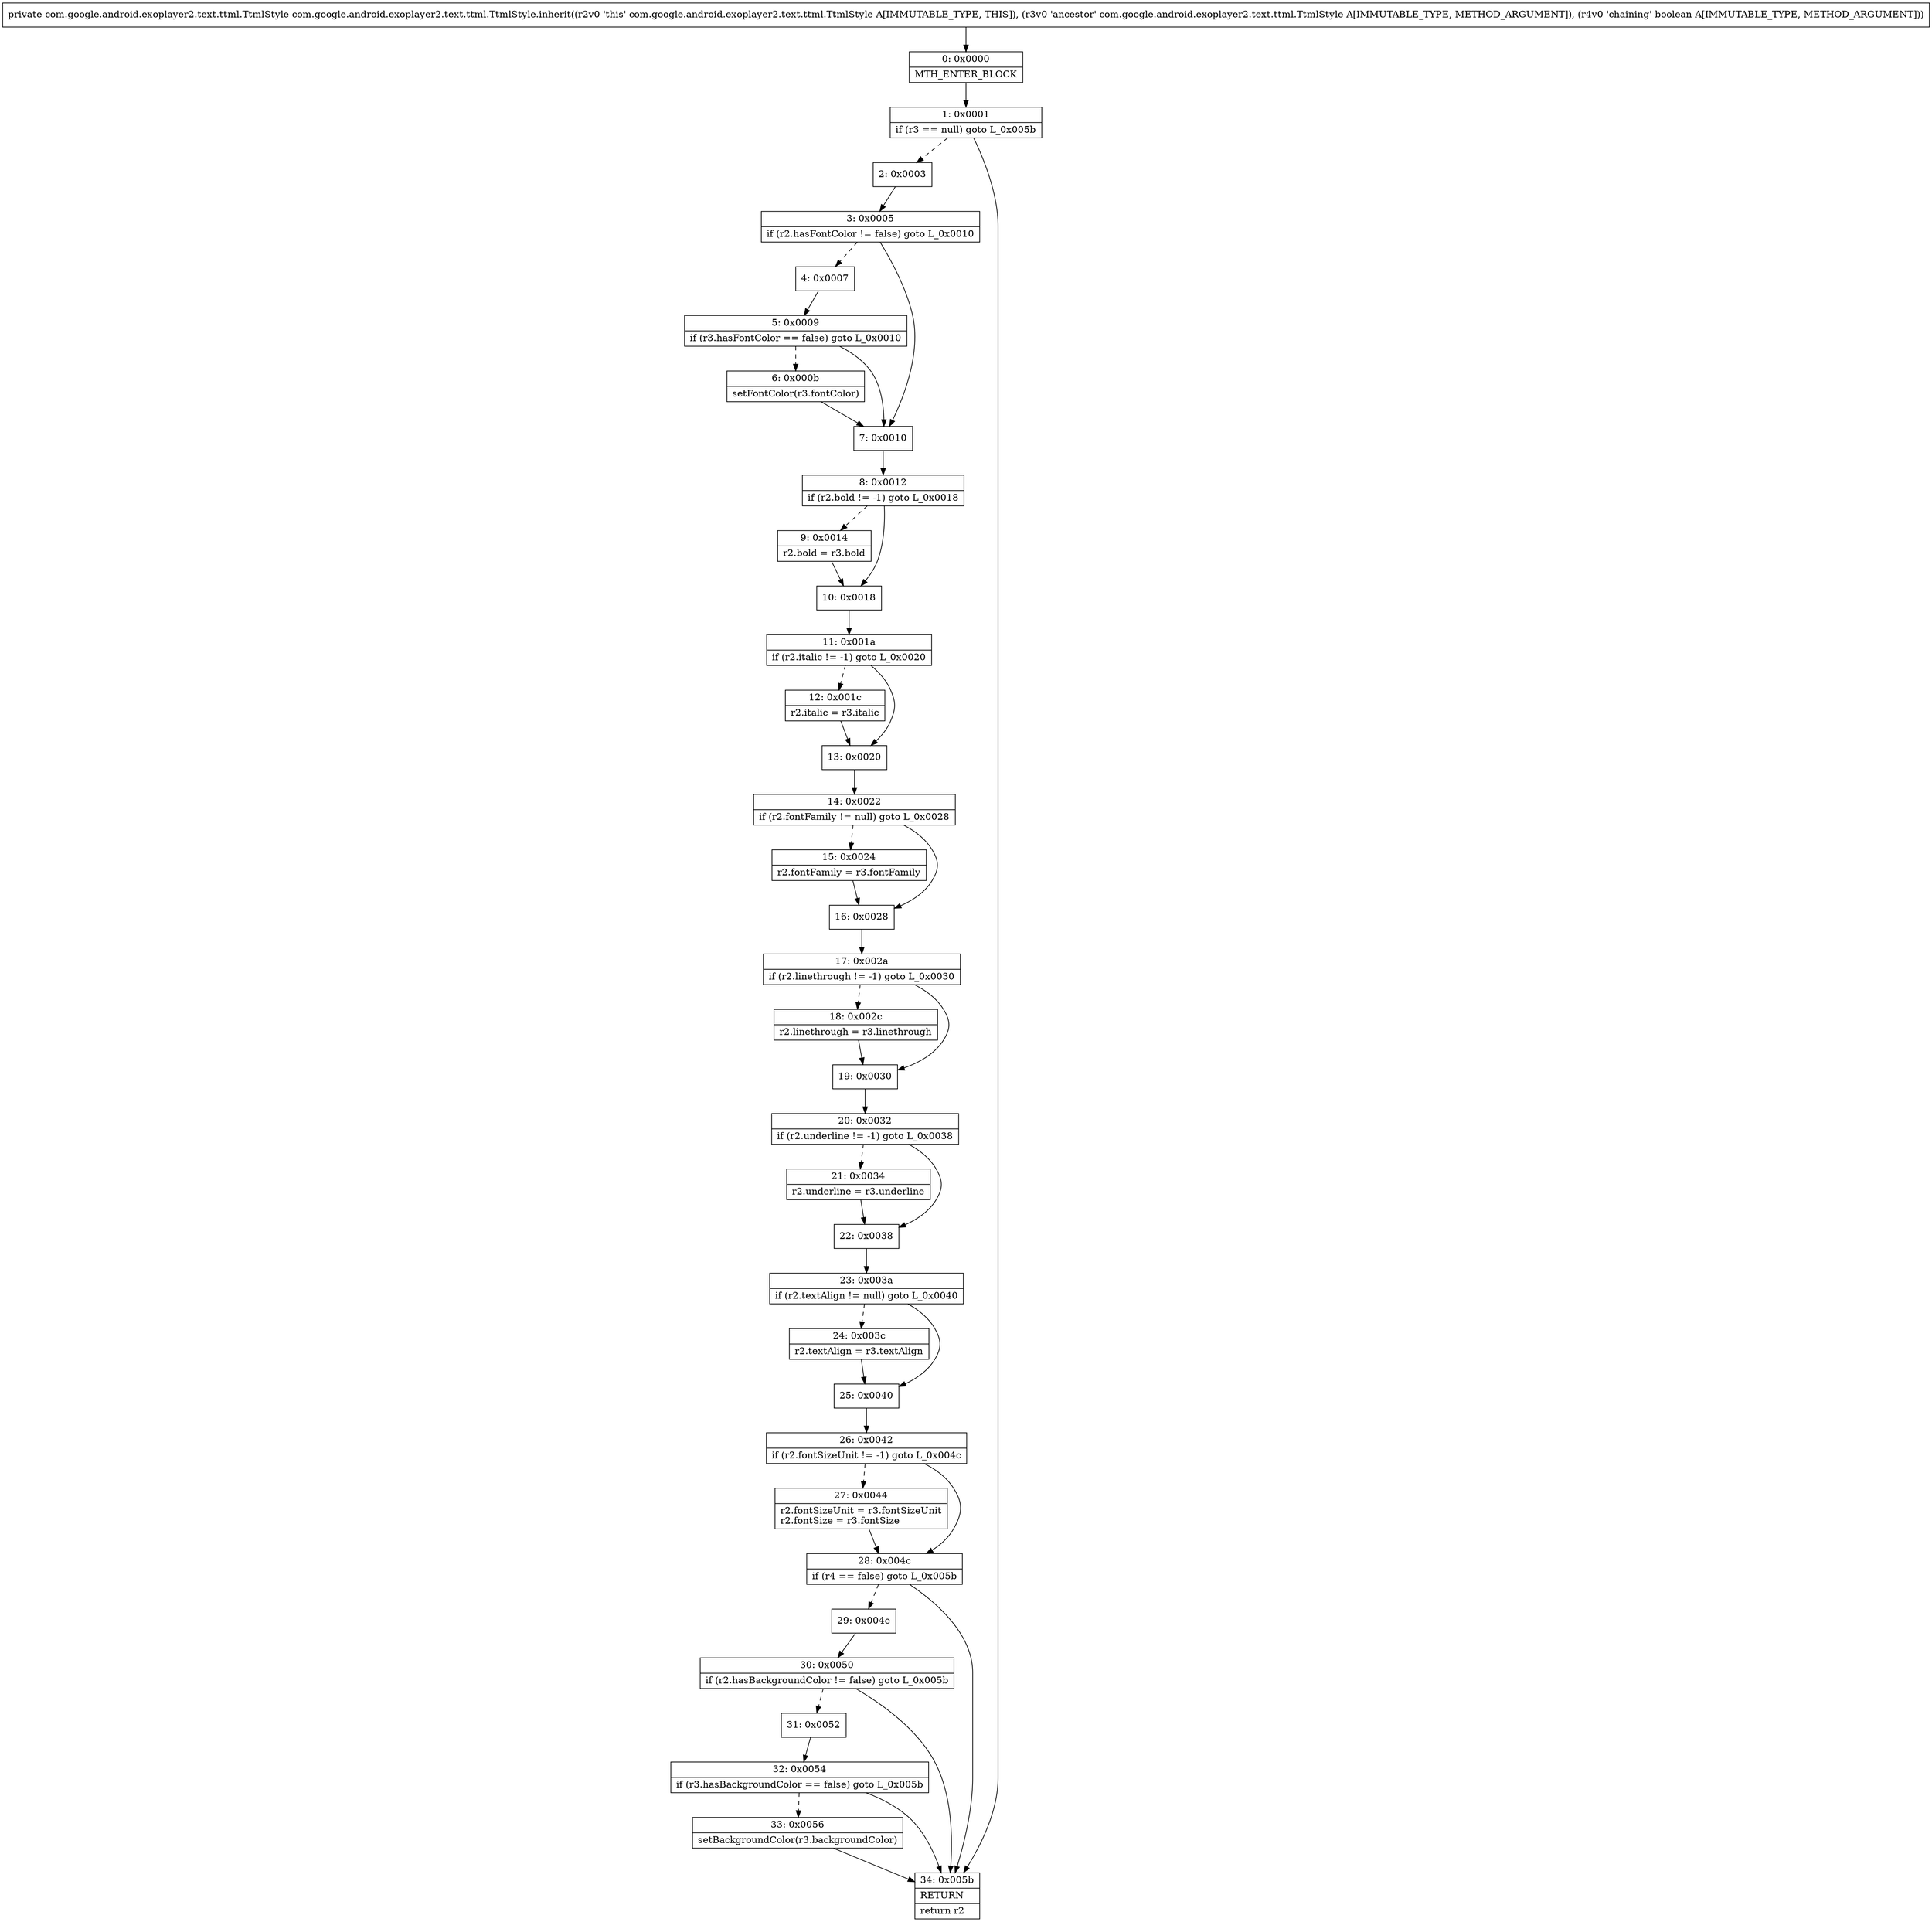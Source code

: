digraph "CFG forcom.google.android.exoplayer2.text.ttml.TtmlStyle.inherit(Lcom\/google\/android\/exoplayer2\/text\/ttml\/TtmlStyle;Z)Lcom\/google\/android\/exoplayer2\/text\/ttml\/TtmlStyle;" {
Node_0 [shape=record,label="{0\:\ 0x0000|MTH_ENTER_BLOCK\l}"];
Node_1 [shape=record,label="{1\:\ 0x0001|if (r3 == null) goto L_0x005b\l}"];
Node_2 [shape=record,label="{2\:\ 0x0003}"];
Node_3 [shape=record,label="{3\:\ 0x0005|if (r2.hasFontColor != false) goto L_0x0010\l}"];
Node_4 [shape=record,label="{4\:\ 0x0007}"];
Node_5 [shape=record,label="{5\:\ 0x0009|if (r3.hasFontColor == false) goto L_0x0010\l}"];
Node_6 [shape=record,label="{6\:\ 0x000b|setFontColor(r3.fontColor)\l}"];
Node_7 [shape=record,label="{7\:\ 0x0010}"];
Node_8 [shape=record,label="{8\:\ 0x0012|if (r2.bold != \-1) goto L_0x0018\l}"];
Node_9 [shape=record,label="{9\:\ 0x0014|r2.bold = r3.bold\l}"];
Node_10 [shape=record,label="{10\:\ 0x0018}"];
Node_11 [shape=record,label="{11\:\ 0x001a|if (r2.italic != \-1) goto L_0x0020\l}"];
Node_12 [shape=record,label="{12\:\ 0x001c|r2.italic = r3.italic\l}"];
Node_13 [shape=record,label="{13\:\ 0x0020}"];
Node_14 [shape=record,label="{14\:\ 0x0022|if (r2.fontFamily != null) goto L_0x0028\l}"];
Node_15 [shape=record,label="{15\:\ 0x0024|r2.fontFamily = r3.fontFamily\l}"];
Node_16 [shape=record,label="{16\:\ 0x0028}"];
Node_17 [shape=record,label="{17\:\ 0x002a|if (r2.linethrough != \-1) goto L_0x0030\l}"];
Node_18 [shape=record,label="{18\:\ 0x002c|r2.linethrough = r3.linethrough\l}"];
Node_19 [shape=record,label="{19\:\ 0x0030}"];
Node_20 [shape=record,label="{20\:\ 0x0032|if (r2.underline != \-1) goto L_0x0038\l}"];
Node_21 [shape=record,label="{21\:\ 0x0034|r2.underline = r3.underline\l}"];
Node_22 [shape=record,label="{22\:\ 0x0038}"];
Node_23 [shape=record,label="{23\:\ 0x003a|if (r2.textAlign != null) goto L_0x0040\l}"];
Node_24 [shape=record,label="{24\:\ 0x003c|r2.textAlign = r3.textAlign\l}"];
Node_25 [shape=record,label="{25\:\ 0x0040}"];
Node_26 [shape=record,label="{26\:\ 0x0042|if (r2.fontSizeUnit != \-1) goto L_0x004c\l}"];
Node_27 [shape=record,label="{27\:\ 0x0044|r2.fontSizeUnit = r3.fontSizeUnit\lr2.fontSize = r3.fontSize\l}"];
Node_28 [shape=record,label="{28\:\ 0x004c|if (r4 == false) goto L_0x005b\l}"];
Node_29 [shape=record,label="{29\:\ 0x004e}"];
Node_30 [shape=record,label="{30\:\ 0x0050|if (r2.hasBackgroundColor != false) goto L_0x005b\l}"];
Node_31 [shape=record,label="{31\:\ 0x0052}"];
Node_32 [shape=record,label="{32\:\ 0x0054|if (r3.hasBackgroundColor == false) goto L_0x005b\l}"];
Node_33 [shape=record,label="{33\:\ 0x0056|setBackgroundColor(r3.backgroundColor)\l}"];
Node_34 [shape=record,label="{34\:\ 0x005b|RETURN\l|return r2\l}"];
MethodNode[shape=record,label="{private com.google.android.exoplayer2.text.ttml.TtmlStyle com.google.android.exoplayer2.text.ttml.TtmlStyle.inherit((r2v0 'this' com.google.android.exoplayer2.text.ttml.TtmlStyle A[IMMUTABLE_TYPE, THIS]), (r3v0 'ancestor' com.google.android.exoplayer2.text.ttml.TtmlStyle A[IMMUTABLE_TYPE, METHOD_ARGUMENT]), (r4v0 'chaining' boolean A[IMMUTABLE_TYPE, METHOD_ARGUMENT])) }"];
MethodNode -> Node_0;
Node_0 -> Node_1;
Node_1 -> Node_2[style=dashed];
Node_1 -> Node_34;
Node_2 -> Node_3;
Node_3 -> Node_4[style=dashed];
Node_3 -> Node_7;
Node_4 -> Node_5;
Node_5 -> Node_6[style=dashed];
Node_5 -> Node_7;
Node_6 -> Node_7;
Node_7 -> Node_8;
Node_8 -> Node_9[style=dashed];
Node_8 -> Node_10;
Node_9 -> Node_10;
Node_10 -> Node_11;
Node_11 -> Node_12[style=dashed];
Node_11 -> Node_13;
Node_12 -> Node_13;
Node_13 -> Node_14;
Node_14 -> Node_15[style=dashed];
Node_14 -> Node_16;
Node_15 -> Node_16;
Node_16 -> Node_17;
Node_17 -> Node_18[style=dashed];
Node_17 -> Node_19;
Node_18 -> Node_19;
Node_19 -> Node_20;
Node_20 -> Node_21[style=dashed];
Node_20 -> Node_22;
Node_21 -> Node_22;
Node_22 -> Node_23;
Node_23 -> Node_24[style=dashed];
Node_23 -> Node_25;
Node_24 -> Node_25;
Node_25 -> Node_26;
Node_26 -> Node_27[style=dashed];
Node_26 -> Node_28;
Node_27 -> Node_28;
Node_28 -> Node_29[style=dashed];
Node_28 -> Node_34;
Node_29 -> Node_30;
Node_30 -> Node_31[style=dashed];
Node_30 -> Node_34;
Node_31 -> Node_32;
Node_32 -> Node_33[style=dashed];
Node_32 -> Node_34;
Node_33 -> Node_34;
}

